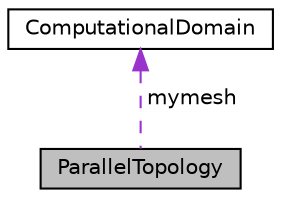 digraph "ParallelTopology"
{
  edge [fontname="Helvetica",fontsize="10",labelfontname="Helvetica",labelfontsize="10"];
  node [fontname="Helvetica",fontsize="10",shape=record];
  Node1 [label="ParallelTopology",height=0.2,width=0.4,color="black", fillcolor="grey75", style="filled", fontcolor="black"];
  Node2 -> Node1 [dir="back",color="darkorchid3",fontsize="10",style="dashed",label=" mymesh" ,fontname="Helvetica"];
  Node2 [label="ComputationalDomain",height=0.2,width=0.4,color="black", fillcolor="white", style="filled",URL="$classComputationalDomain.html"];
}
